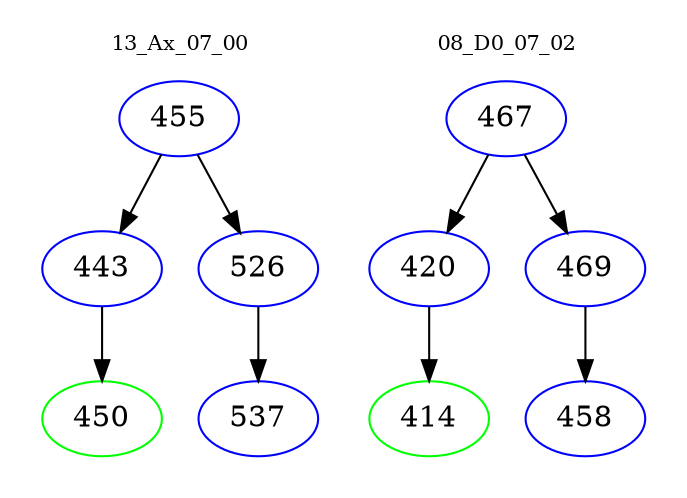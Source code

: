 digraph{
subgraph cluster_0 {
color = white
label = "13_Ax_07_00";
fontsize=10;
T0_455 [label="455", color="blue"]
T0_455 -> T0_443 [color="black"]
T0_443 [label="443", color="blue"]
T0_443 -> T0_450 [color="black"]
T0_450 [label="450", color="green"]
T0_455 -> T0_526 [color="black"]
T0_526 [label="526", color="blue"]
T0_526 -> T0_537 [color="black"]
T0_537 [label="537", color="blue"]
}
subgraph cluster_1 {
color = white
label = "08_D0_07_02";
fontsize=10;
T1_467 [label="467", color="blue"]
T1_467 -> T1_420 [color="black"]
T1_420 [label="420", color="blue"]
T1_420 -> T1_414 [color="black"]
T1_414 [label="414", color="green"]
T1_467 -> T1_469 [color="black"]
T1_469 [label="469", color="blue"]
T1_469 -> T1_458 [color="black"]
T1_458 [label="458", color="blue"]
}
}
